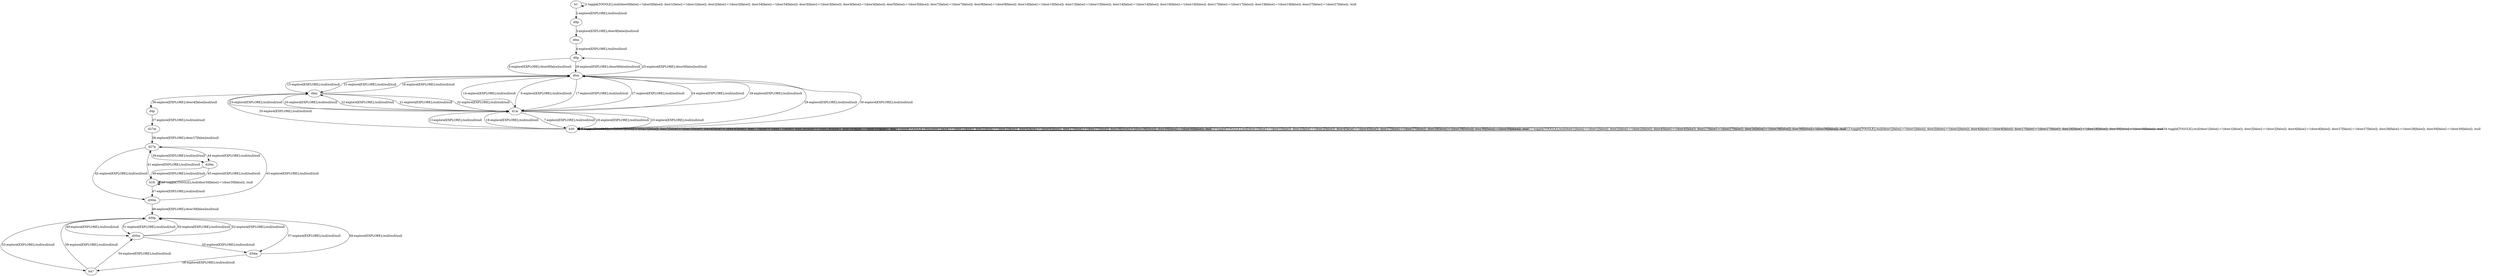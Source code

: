 # Total number of goals covered by this test: 1
# b47 --> d30p

digraph g {
"b1" -> "b1" [label = "1-toggle[TOGGLE];/null/door0[false]:=!(door0[false]); door1[false]:=!(door1[false]); door2[false]:=!(door2[false]); door34[false]:=!(door34[false]); door3[false]:=!(door3[false]); door4[false]:=!(door4[false]); door5[false]:=!(door5[false]); door7[false]:=!(door7[false]); door9[false]:=!(door9[false]); door10[false]:=!(door10[false]); door13[false]:=!(door13[false]); door14[false]:=!(door14[false]); door16[false]:=!(door16[false]); door17[false]:=!(door17[false]); door19[false]:=!(door19[false]); door27[false]:=!(door27[false]); /null"];
"b1" -> "d9p" [label = "2-explore[EXPLORE];/null/null/null"];
"d9p" -> "d9m" [label = "3-explore[EXPLORE];/door9[false]/null/null"];
"d9m" -> "d0p" [label = "4-explore[EXPLORE];/null/null/null"];
"d0p" -> "d0m" [label = "5-explore[EXPLORE];/door0[false]/null/null"];
"d0m" -> "d1m" [label = "6-explore[EXPLORE];/null/null/null"];
"d1m" -> "b30" [label = "7-explore[EXPLORE];/null/null/null"];
"b30" -> "b30" [label = "8-toggle[TOGGLE];/null/door1[false]:=!(door1[false]); door2[false]:=!(door2[false]); door4[false]:=!(door4[false]); door27[false]:=!(door27[false]); door28[false]:=!(door28[false]); door30[false]:=!(door30[false]); /null"];
"b30" -> "b30" [label = "9-toggle[TOGGLE];/null/door1[false]:=!(door1[false]); door2[false]:=!(door2[false]); door4[false]:=!(door4[false]); door27[false]:=!(door27[false]); door28[false]:=!(door28[false]); door30[false]:=!(door30[false]); /null"];
"b30" -> "b30" [label = "10-toggle[TOGGLE];/null/door1[false]:=!(door1[false]); door2[false]:=!(door2[false]); door4[false]:=!(door4[false]); door27[false]:=!(door27[false]); door28[false]:=!(door28[false]); door30[false]:=!(door30[false]); /null"];
"b30" -> "b30" [label = "11-toggle[TOGGLE];/null/door1[false]:=!(door1[false]); door2[false]:=!(door2[false]); door4[false]:=!(door4[false]); door27[false]:=!(door27[false]); door28[false]:=!(door28[false]); door30[false]:=!(door30[false]); /null"];
"b30" -> "b30" [label = "12-toggle[TOGGLE];/null/door1[false]:=!(door1[false]); door2[false]:=!(door2[false]); door4[false]:=!(door4[false]); door27[false]:=!(door27[false]); door28[false]:=!(door28[false]); door30[false]:=!(door30[false]); /null"];
"b30" -> "d1m" [label = "13-explore[EXPLORE];/null/null/null"];
"d1m" -> "d0m" [label = "14-explore[EXPLORE];/null/null/null"];
"d0m" -> "d4m" [label = "15-explore[EXPLORE];/null/null/null"];
"d4m" -> "d0m" [label = "16-explore[EXPLORE];/null/null/null"];
"d0m" -> "d1m" [label = "17-explore[EXPLORE];/null/null/null"];
"d1m" -> "b30" [label = "18-explore[EXPLORE];/null/null/null"];
"b30" -> "d1m" [label = "19-explore[EXPLORE];/null/null/null"];
"d1m" -> "d4m" [label = "20-explore[EXPLORE];/null/null/null"];
"d4m" -> "d1m" [label = "21-explore[EXPLORE];/null/null/null"];
"d1m" -> "d4m" [label = "22-explore[EXPLORE];/null/null/null"];
"d4m" -> "d1m" [label = "23-explore[EXPLORE];/null/null/null"];
"d1m" -> "d0m" [label = "24-explore[EXPLORE];/null/null/null"];
"d0m" -> "d0p" [label = "25-explore[EXPLORE];/door0[false]/null/null"];
"d0p" -> "d0m" [label = "26-explore[EXPLORE];/door0[false]/null/null"];
"d0m" -> "d1m" [label = "27-explore[EXPLORE];/null/null/null"];
"d1m" -> "d0m" [label = "28-explore[EXPLORE];/null/null/null"];
"d0m" -> "b30" [label = "29-explore[EXPLORE];/null/null/null"];
"b30" -> "d0m" [label = "30-explore[EXPLORE];/null/null/null"];
"d0m" -> "d4m" [label = "31-explore[EXPLORE];/null/null/null"];
"d4m" -> "d1m" [label = "32-explore[EXPLORE];/null/null/null"];
"d1m" -> "b30" [label = "33-explore[EXPLORE];/null/null/null"];
"b30" -> "b30" [label = "34-toggle[TOGGLE];/null/door1[false]:=!(door1[false]); door2[false]:=!(door2[false]); door4[false]:=!(door4[false]); door27[false]:=!(door27[false]); door28[false]:=!(door28[false]); door30[false]:=!(door30[false]); /null"];
"b30" -> "d4m" [label = "35-explore[EXPLORE];/null/null/null"];
"d4m" -> "d4p" [label = "36-explore[EXPLORE];/door4[false]/null/null"];
"d4p" -> "d27m" [label = "37-explore[EXPLORE];/null/null/null"];
"d27m" -> "d27p" [label = "38-explore[EXPLORE];/door27[false]/null/null"];
"d27p" -> "d29m" [label = "39-explore[EXPLORE];/null/null/null"];
"d29m" -> "b18" [label = "40-explore[EXPLORE];/null/null/null"];
"b18" -> "d27p" [label = "41-explore[EXPLORE];/null/null/null"];
"d27p" -> "d30m" [label = "42-explore[EXPLORE];/null/null/null"];
"d30m" -> "d27p" [label = "43-explore[EXPLORE];/null/null/null"];
"d27p" -> "d29m" [label = "44-explore[EXPLORE];/null/null/null"];
"d29m" -> "b18" [label = "45-explore[EXPLORE];/null/null/null"];
"b18" -> "b18" [label = "46-toggle[TOGGLE];/null/door30[false]:=!(door30[false]); /null"];
"b18" -> "d30m" [label = "47-explore[EXPLORE];/null/null/null"];
"d30m" -> "d30p" [label = "48-explore[EXPLORE];/door30[false]/null/null"];
"d30p" -> "d35m" [label = "49-explore[EXPLORE];/null/null/null"];
"d35m" -> "d30p" [label = "50-explore[EXPLORE];/null/null/null"];
"d30p" -> "d35m" [label = "51-explore[EXPLORE];/null/null/null"];
"d35m" -> "d30p" [label = "52-explore[EXPLORE];/null/null/null"];
"d30p" -> "b47" [label = "53-explore[EXPLORE];/null/null/null"];
"b47" -> "d35m" [label = "54-explore[EXPLORE];/null/null/null"];
"d35m" -> "d34m" [label = "55-explore[EXPLORE];/null/null/null"];
"d34m" -> "d30p" [label = "56-explore[EXPLORE];/null/null/null"];
"d30p" -> "d34m" [label = "57-explore[EXPLORE];/null/null/null"];
"d34m" -> "b47" [label = "58-explore[EXPLORE];/null/null/null"];
"b47" -> "d30p" [label = "59-explore[EXPLORE];/null/null/null"];
}